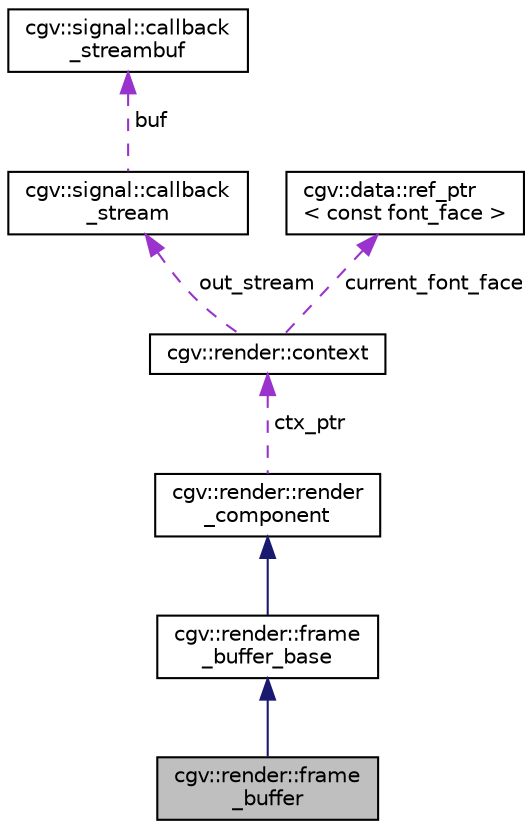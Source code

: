 digraph "cgv::render::frame_buffer"
{
  bgcolor="transparent";
  edge [fontname="Helvetica",fontsize="10",labelfontname="Helvetica",labelfontsize="10"];
  node [fontname="Helvetica",fontsize="10",shape=record];
  Node1 [label="cgv::render::frame\l_buffer",height=0.2,width=0.4,color="black", fillcolor="grey75", style="filled", fontcolor="black"];
  Node2 -> Node1 [dir="back",color="midnightblue",fontsize="10",style="solid",fontname="Helvetica"];
  Node2 [label="cgv::render::frame\l_buffer_base",height=0.2,width=0.4,color="black",URL="$a00226.html",tooltip="base interface for framebuffer "];
  Node3 -> Node2 [dir="back",color="midnightblue",fontsize="10",style="solid",fontname="Helvetica"];
  Node3 [label="cgv::render::render\l_component",height=0.2,width=0.4,color="black",URL="$a00229.html",tooltip="base interface for all render components "];
  Node4 -> Node3 [dir="back",color="darkorchid3",fontsize="10",style="dashed",label=" ctx_ptr" ,fontname="Helvetica"];
  Node4 [label="cgv::render::context",height=0.2,width=0.4,color="black",URL="$a00221.html"];
  Node5 -> Node4 [dir="back",color="darkorchid3",fontsize="10",style="dashed",label=" out_stream" ,fontname="Helvetica"];
  Node5 [label="cgv::signal::callback\l_stream",height=0.2,width=0.4,color="black",URL="$a00243.html",tooltip="connect to the write signal of the callback stream in order to process all text written to the stream..."];
  Node6 -> Node5 [dir="back",color="darkorchid3",fontsize="10",style="dashed",label=" buf" ,fontname="Helvetica"];
  Node6 [label="cgv::signal::callback\l_streambuf",height=0.2,width=0.4,color="black",URL="$a00244.html",tooltip="simple implementation of a streambuf that sends all written text to the write signal that is referenc..."];
  Node7 -> Node4 [dir="back",color="darkorchid3",fontsize="10",style="dashed",label=" current_font_face" ,fontname="Helvetica"];
  Node7 [label="cgv::data::ref_ptr\l\< const font_face \>",height=0.2,width=0.4,color="black",URL="$a00073.html"];
}
